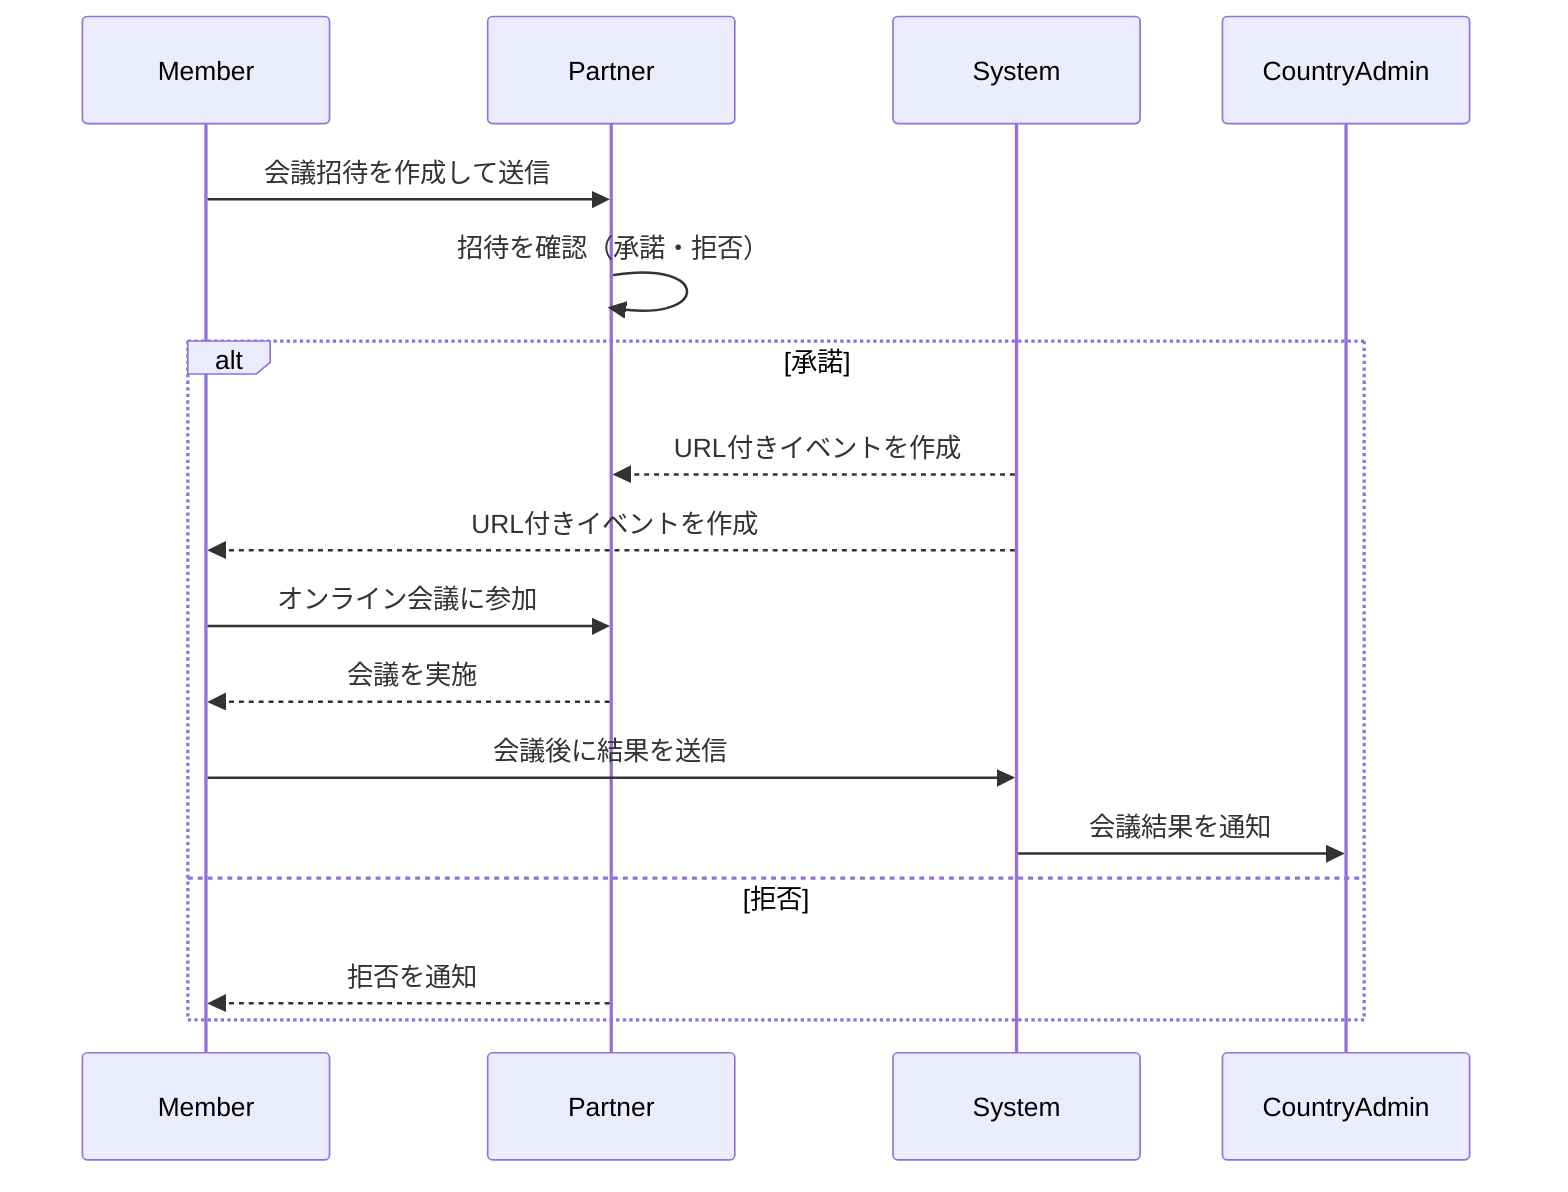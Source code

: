 sequenceDiagram
    participant Member
    participant Partner
    participant System
    participant CountryAdmin

    Member->>Partner: 会議招待を作成して送信
    Partner->>Partner: 招待を確認（承諾・拒否）
    alt 承諾
        System-->>Partner: URL付きイベントを作成
        System-->>Member: URL付きイベントを作成
        Member->>Partner: オンライン会議に参加
        Partner-->>Member: 会議を実施
        Member->>System: 会議後に結果を送信
        System->>CountryAdmin: 会議結果を通知
    else 拒否
        Partner-->>Member: 拒否を通知
    end
